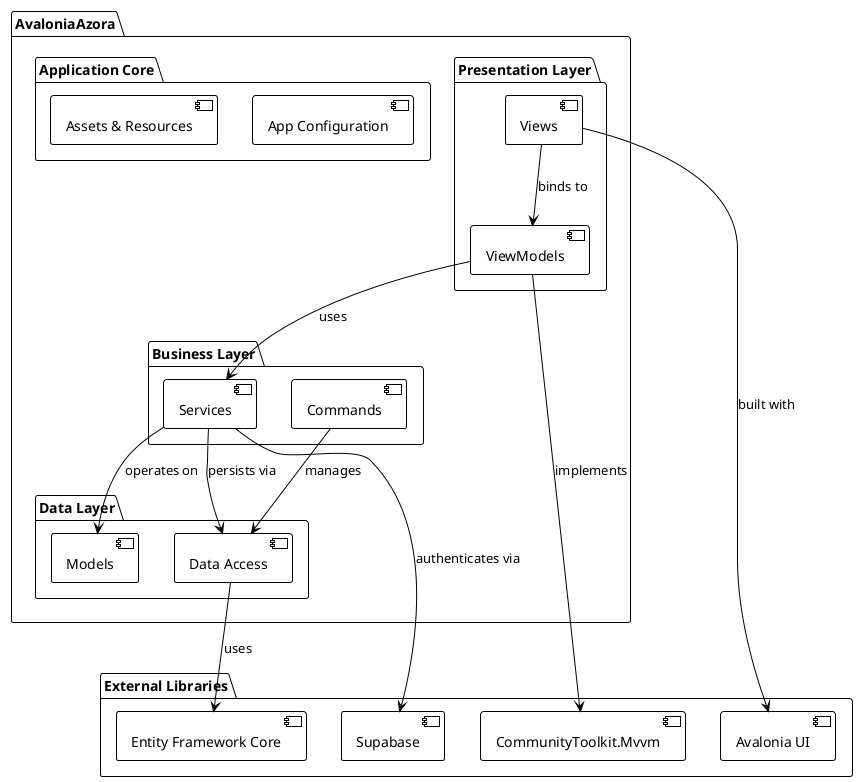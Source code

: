 @startuml AvaloniaAzora Package Diagram

!theme plain

' External Dependencies
package "External Libraries" {
  [Avalonia UI]
  [Entity Framework Core]
  [Supabase]
  [CommunityToolkit.Mvvm]
}

' Main Application Packages
package "AvaloniaAzora" {
  
  package "Presentation Layer" {
    [Views]
    [ViewModels]
  }
  
  package "Business Layer" {
    [Services]
    [Commands]
  }
  
  package "Data Layer" {
    [Models]
    [Data Access]
  }
  
  package "Application Core" {
    [App Configuration]
    [Assets & Resources]
  }
}

' Dependencies
[Views] --> [ViewModels] : binds to
[ViewModels] --> [Services] : uses
[Services] --> [Models] : operates on
[Services] --> [Data Access] : persists via
[Commands] --> [Data Access] : manages

' External Dependencies
[Views] --> [Avalonia UI] : built with
[ViewModels] --> [CommunityToolkit.Mvvm] : implements
[Data Access] --> [Entity Framework Core] : uses
[Services] --> [Supabase] : authenticates via

@enduml 